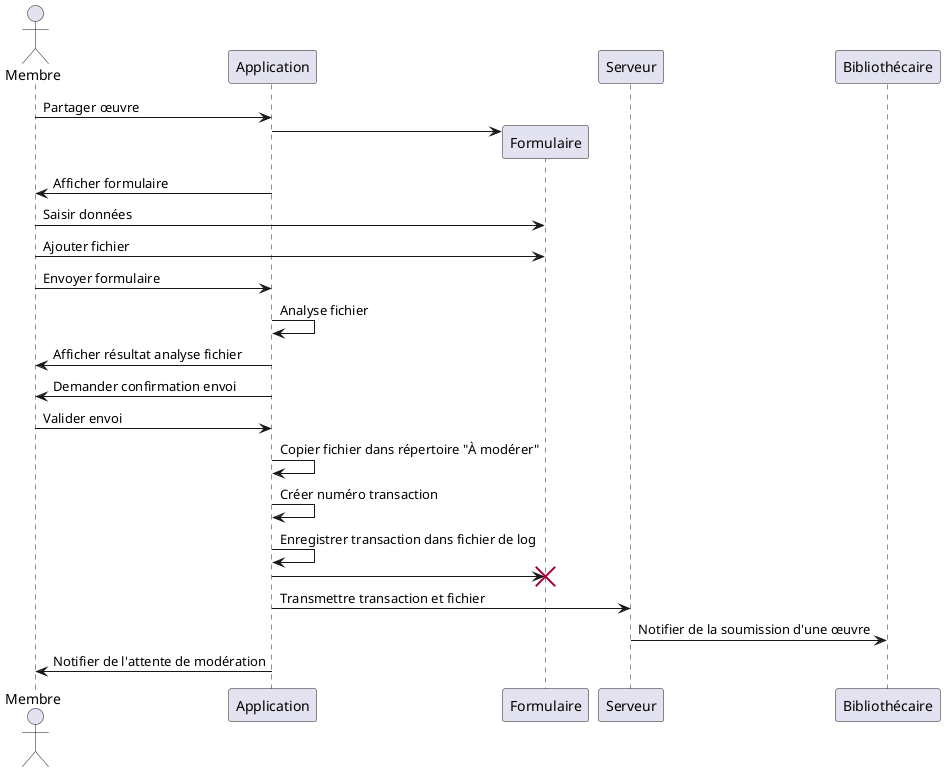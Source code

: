 @startuml
actor Membre
Membre -> Application : Partager œuvre
create Formulaire
Application -> Formulaire
Application -> Membre : Afficher formulaire
Membre -> Formulaire : Saisir données
Membre -> Formulaire : Ajouter fichier
Membre -> Application : Envoyer formulaire
Application -> Application : Analyse fichier
Application -> Membre : Afficher résultat analyse fichier
Application -> Membre : Demander confirmation envoi
Membre -> Application : Valider envoi
Application -> Application : Copier fichier dans répertoire "À modérer"
Application -> Application : Créer numéro transaction
Application -> Application : Enregistrer transaction dans fichier de log
Application -> Formulaire
destroy Formulaire
Application -> Serveur : Transmettre transaction et fichier 
Serveur -> Bibliothécaire : Notifier de la soumission d'une œuvre
Application -> Membre : Notifier de l'attente de modération
@enduml